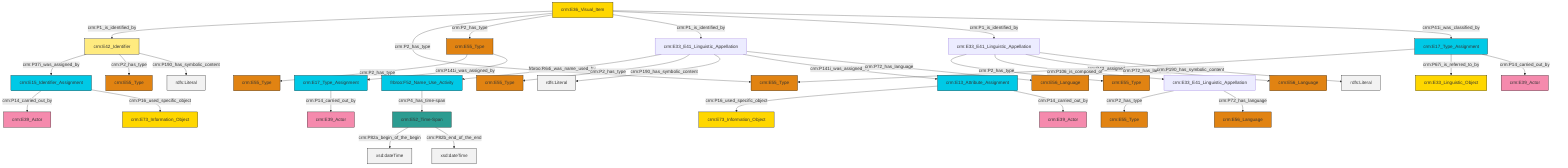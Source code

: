 graph TD
classDef Literal fill:#f2f2f2,stroke:#000000;
classDef CRM_Entity fill:#FFFFFF,stroke:#000000;
classDef Temporal_Entity fill:#00C9E6, stroke:#000000;
classDef Type fill:#E18312, stroke:#000000;
classDef Time-Span fill:#2C9C91, stroke:#000000;
classDef Appellation fill:#FFEB7F, stroke:#000000;
classDef Place fill:#008836, stroke:#000000;
classDef Persistent_Item fill:#B266B2, stroke:#000000;
classDef Conceptual_Object fill:#FFD700, stroke:#000000;
classDef Physical_Thing fill:#D2B48C, stroke:#000000;
classDef Actor fill:#f58aad, stroke:#000000;
classDef PC_Classes fill:#4ce600, stroke:#000000;
classDef Multi fill:#cccccc,stroke:#000000;

2["crm:E15_Identifier_Assignment"]:::Temporal_Entity -->|crm:P14_carried_out_by| 3["crm:E39_Actor"]:::Actor
4["crm:E33_E41_Linguistic_Appellation"]:::Default -->|crm:P2_has_type| 5["crm:E55_Type"]:::Type
2["crm:E15_Identifier_Assignment"]:::Temporal_Entity -->|crm:P16_used_specific_object| 9["crm:E73_Information_Object"]:::Conceptual_Object
6["crm:E33_E41_Linguistic_Appellation"]:::Default -->|crm:P2_has_type| 10["crm:E55_Type"]:::Type
11["crm:E17_Type_Assignment"]:::Temporal_Entity -->|crm:P42_assigned| 12["crm:E55_Type"]:::Type
13["crm:E52_Time-Span"]:::Time-Span -->|crm:P82a_begin_of_the_begin| 14[xsd:dateTime]:::Literal
15["frbroo:F52_Name_Use_Activity"]:::Temporal_Entity -->|crm:P4_has_time-span| 13["crm:E52_Time-Span"]:::Time-Span
22["crm:E33_E41_Linguistic_Appellation"]:::Default -->|frbroo:R64i_was_name_used_by| 15["frbroo:F52_Name_Use_Activity"]:::Temporal_Entity
0["crm:E36_Visual_Item"]:::Conceptual_Object -->|crm:P1_is_identified_by| 23["crm:E42_Identifier"]:::Appellation
4["crm:E33_E41_Linguistic_Appellation"]:::Default -->|crm:P106_is_composed_of| 6["crm:E33_E41_Linguistic_Appellation"]:::Default
23["crm:E42_Identifier"]:::Appellation -->|crm:P37i_was_assigned_by| 2["crm:E15_Identifier_Assignment"]:::Temporal_Entity
6["crm:E33_E41_Linguistic_Appellation"]:::Default -->|crm:P72_has_language| 27["crm:E56_Language"]:::Type
11["crm:E17_Type_Assignment"]:::Temporal_Entity -->|crm:P67i_is_referred_to_by| 20["crm:E33_Linguistic_Object"]:::Conceptual_Object
0["crm:E36_Visual_Item"]:::Conceptual_Object -->|crm:P2_has_type| 12["crm:E55_Type"]:::Type
22["crm:E33_E41_Linguistic_Appellation"]:::Default -->|crm:P2_has_type| 33["crm:E55_Type"]:::Type
22["crm:E33_E41_Linguistic_Appellation"]:::Default -->|crm:P190_has_symbolic_content| 34[rdfs:Literal]:::Literal
0["crm:E36_Visual_Item"]:::Conceptual_Object -->|crm:P2_has_type| 35["crm:E55_Type"]:::Type
23["crm:E42_Identifier"]:::Appellation -->|crm:P2_has_type| 37["crm:E55_Type"]:::Type
22["crm:E33_E41_Linguistic_Appellation"]:::Default -->|crm:P141i_was_assigned_by| 43["crm:E13_Attribute_Assignment"]:::Temporal_Entity
4["crm:E33_E41_Linguistic_Appellation"]:::Default -->|crm:P72_has_language| 24["crm:E56_Language"]:::Type
38["crm:E17_Type_Assignment"]:::Temporal_Entity -->|crm:P14_carried_out_by| 44["crm:E39_Actor"]:::Actor
35["crm:E55_Type"]:::Type -->|crm:P2_has_type| 17["crm:E55_Type"]:::Type
0["crm:E36_Visual_Item"]:::Conceptual_Object -->|crm:P1_is_identified_by| 22["crm:E33_E41_Linguistic_Appellation"]:::Default
43["crm:E13_Attribute_Assignment"]:::Temporal_Entity -->|crm:P16_used_specific_object| 31["crm:E73_Information_Object"]:::Conceptual_Object
22["crm:E33_E41_Linguistic_Appellation"]:::Default -->|crm:P72_has_language| 49["crm:E56_Language"]:::Type
0["crm:E36_Visual_Item"]:::Conceptual_Object -->|crm:P1_is_identified_by| 4["crm:E33_E41_Linguistic_Appellation"]:::Default
13["crm:E52_Time-Span"]:::Time-Span -->|crm:P82b_end_of_the_end| 53[xsd:dateTime]:::Literal
35["crm:E55_Type"]:::Type -->|crm:P141i_was_assigned_by| 38["crm:E17_Type_Assignment"]:::Temporal_Entity
4["crm:E33_E41_Linguistic_Appellation"]:::Default -->|crm:P190_has_symbolic_content| 55[rdfs:Literal]:::Literal
43["crm:E13_Attribute_Assignment"]:::Temporal_Entity -->|crm:P14_carried_out_by| 29["crm:E39_Actor"]:::Actor
0["crm:E36_Visual_Item"]:::Conceptual_Object -->|crm:P41i_was_classified_by| 11["crm:E17_Type_Assignment"]:::Temporal_Entity
23["crm:E42_Identifier"]:::Appellation -->|crm:P190_has_symbolic_content| 62[rdfs:Literal]:::Literal
11["crm:E17_Type_Assignment"]:::Temporal_Entity -->|crm:P14_carried_out_by| 40["crm:E39_Actor"]:::Actor